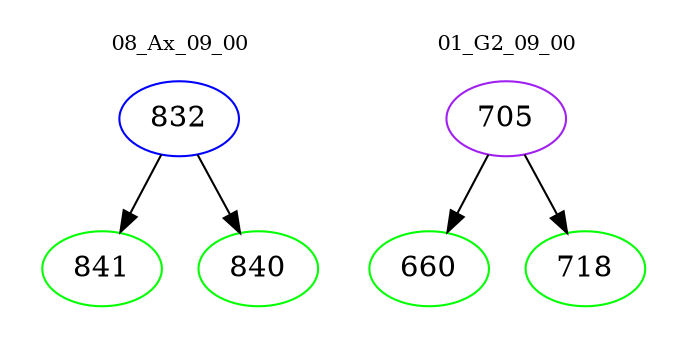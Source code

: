 digraph{
subgraph cluster_0 {
color = white
label = "08_Ax_09_00";
fontsize=10;
T0_832 [label="832", color="blue"]
T0_832 -> T0_841 [color="black"]
T0_841 [label="841", color="green"]
T0_832 -> T0_840 [color="black"]
T0_840 [label="840", color="green"]
}
subgraph cluster_1 {
color = white
label = "01_G2_09_00";
fontsize=10;
T1_705 [label="705", color="purple"]
T1_705 -> T1_660 [color="black"]
T1_660 [label="660", color="green"]
T1_705 -> T1_718 [color="black"]
T1_718 [label="718", color="green"]
}
}
